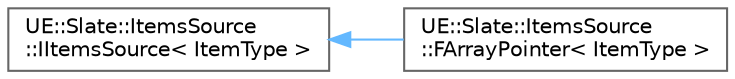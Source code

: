 digraph "Graphical Class Hierarchy"
{
 // INTERACTIVE_SVG=YES
 // LATEX_PDF_SIZE
  bgcolor="transparent";
  edge [fontname=Helvetica,fontsize=10,labelfontname=Helvetica,labelfontsize=10];
  node [fontname=Helvetica,fontsize=10,shape=box,height=0.2,width=0.4];
  rankdir="LR";
  Node0 [id="Node000000",label="UE::Slate::ItemsSource\l::IItemsSource\< ItemType \>",height=0.2,width=0.4,color="grey40", fillcolor="white", style="filled",URL="$d2/de8/classUE_1_1Slate_1_1ItemsSource_1_1IItemsSource.html",tooltip=" "];
  Node0 -> Node1 [id="edge9744_Node000000_Node000001",dir="back",color="steelblue1",style="solid",tooltip=" "];
  Node1 [id="Node000001",label="UE::Slate::ItemsSource\l::FArrayPointer\< ItemType \>",height=0.2,width=0.4,color="grey40", fillcolor="white", style="filled",URL="$df/d6e/classUE_1_1Slate_1_1ItemsSource_1_1FArrayPointer.html",tooltip=" "];
}
